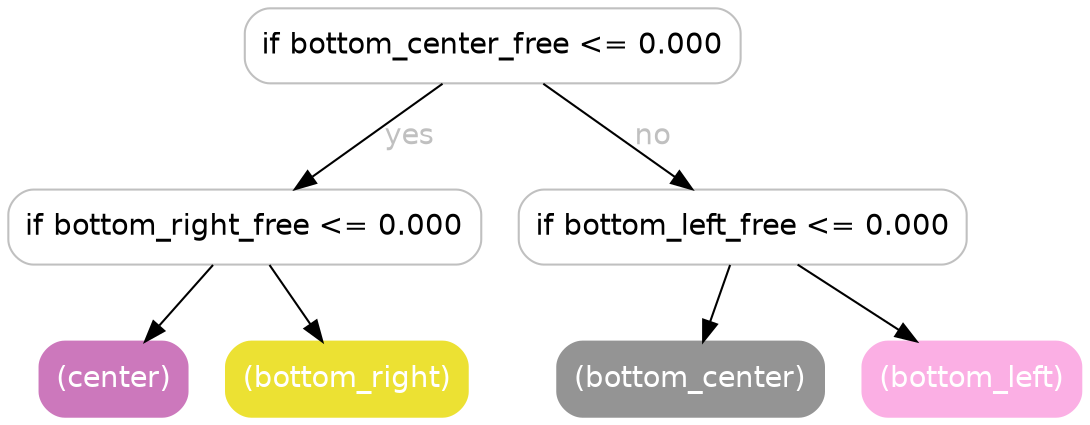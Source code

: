 digraph Tree {
	graph [bb="0,0,515,196"];
	node [color=gray,
		fillcolor=white,
		fontname=helvetica,
		label="\N",
		shape=box,
		style="filled, rounded"
	];
	edge [fontname=helvetica];
	0	[height=0.5,
		label="if bottom_center_free <= 0.000",
		pos="232.5,178",
		width=3.3056];
	1	[height=0.5,
		label="if bottom_right_free <= 0.000",
		pos="113.5,91",
		width=3.1528];
	0 -> 1	[fontcolor=gray,
		label=yes,
		lp="193,134.5",
		pos="e,137.55,109.18 208.42,159.8 190.43,146.95 165.66,129.26 145.93,115.17"];
	4	[height=0.5,
		label="if bottom_left_free <= 0.000",
		pos="352.5,91",
		width=2.9861];
	0 -> 4	[fontcolor=gray,
		label=no,
		lp="309.5,134.5",
		pos="e,328.25,109.18 256.78,159.8 275,146.9 300.12,129.1 320.06,114.98"];
	2	[color="#cc78bc",
		fillcolor="#cc78bc",
		fontcolor=white,
		height=0.5,
		label="(center)",
		pos="50.5,18",
		width=0.98611];
	1 -> 2	[fontcolor=gray,
		pos="e,65.61,36.029 98.249,72.813 90.511,64.092 80.971,53.34 72.458,43.746"];
	3	[color="#ece133",
		fillcolor="#ece133",
		fontcolor=white,
		height=0.5,
		label="(bottom_right)",
		pos="162.5,18",
		width=1.6111];
	1 -> 3	[fontcolor=gray,
		pos="e,150.75,36.029 125.36,72.813 131.26,64.266 138.5,53.769 145.02,44.323"];
	5	[color="#949494",
		fillcolor="#949494",
		fontcolor=white,
		height=0.5,
		label="(bottom_center)",
		pos="327.5,18",
		width=1.7778];
	4 -> 5	[fontcolor=gray,
		pos="e,333.5,36.029 346.45,72.813 343.56,64.615 340.04,54.623 336.83,45.485"];
	6	[color="#fbafe4",
		fillcolor="#fbafe4",
		fontcolor=white,
		height=0.5,
		label="(bottom_left)",
		pos="462.5,18",
		width=1.4583];
	4 -> 6	[fontcolor=gray,
		pos="e,435.99,36.114 378.85,72.994 393.43,63.579 411.75,51.755 427.52,41.575"];
}
